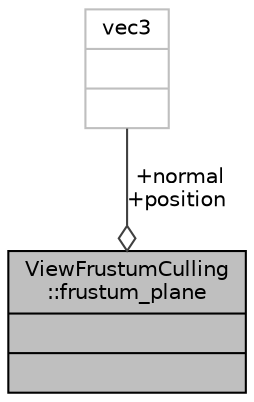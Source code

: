 digraph "ViewFrustumCulling::frustum_plane"
{
 // INTERACTIVE_SVG=YES
 // LATEX_PDF_SIZE
  bgcolor="transparent";
  edge [fontname="Helvetica",fontsize="10",labelfontname="Helvetica",labelfontsize="10"];
  node [fontname="Helvetica",fontsize="10",shape=record];
  Node1 [label="{ViewFrustumCulling\l::frustum_plane\n||}",height=0.2,width=0.4,color="black", fillcolor="grey75", style="filled", fontcolor="black",tooltip=" "];
  Node2 -> Node1 [color="grey25",fontsize="10",style="solid",label=" +normal\n+position" ,arrowhead="odiamond",fontname="Helvetica"];
  Node2 [label="{vec3\n||}",height=0.2,width=0.4,color="grey75",tooltip=" "];
}
